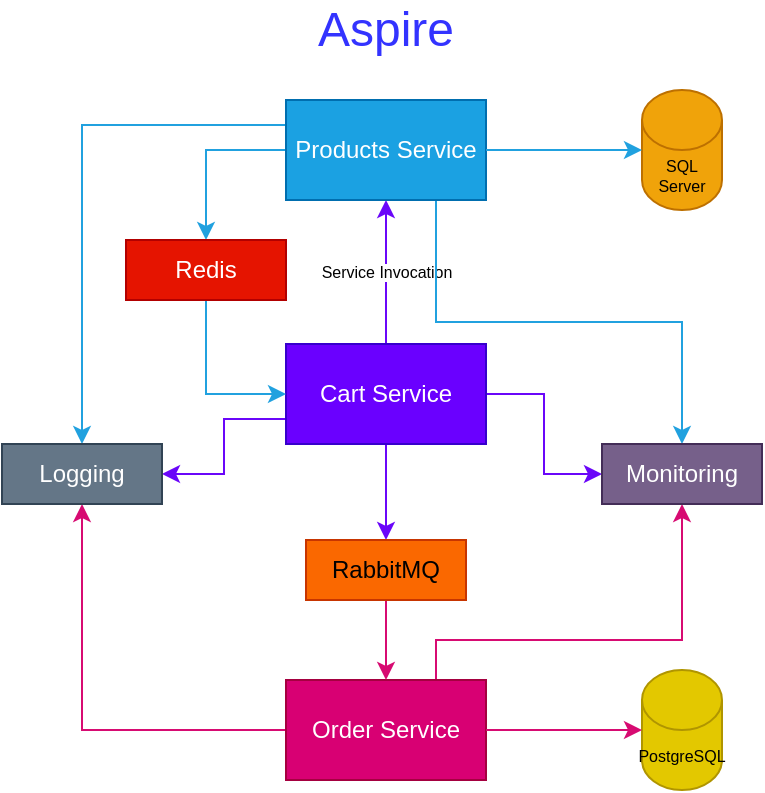 <mxfile>
    <diagram name="Page-1" id="kffOY4-sdVyQBG3QjQpt">
        <mxGraphModel dx="585" dy="779" grid="1" gridSize="10" guides="1" tooltips="1" connect="1" arrows="1" fold="1" page="1" pageScale="1" pageWidth="583" pageHeight="413" math="0" shadow="0">
            <root>
                <mxCell id="0"/>
                <mxCell id="1" parent="0"/>
                <mxCell id="2nMJhew8hay7yW6yprE_-8" value="Service Invocation" style="edgeStyle=orthogonalEdgeStyle;rounded=0;orthogonalLoop=1;jettySize=auto;html=1;entryX=0.5;entryY=1;entryDx=0;entryDy=0;strokeColor=#6a06f9;fontSize=8;" parent="1" source="2nMJhew8hay7yW6yprE_-1" target="2nMJhew8hay7yW6yprE_-2" edge="1">
                    <mxGeometry relative="1" as="geometry"/>
                </mxCell>
                <mxCell id="2nMJhew8hay7yW6yprE_-9" style="edgeStyle=orthogonalEdgeStyle;rounded=0;orthogonalLoop=1;jettySize=auto;html=1;entryX=0.5;entryY=0;entryDx=0;entryDy=0;strokeColor=#6a06f9;" parent="1" source="2nMJhew8hay7yW6yprE_-1" target="2nMJhew8hay7yW6yprE_-4" edge="1">
                    <mxGeometry relative="1" as="geometry"/>
                </mxCell>
                <mxCell id="2nMJhew8hay7yW6yprE_-18" style="edgeStyle=orthogonalEdgeStyle;rounded=0;orthogonalLoop=1;jettySize=auto;html=1;strokeColor=#6a06f9;" parent="1" source="2nMJhew8hay7yW6yprE_-1" target="2nMJhew8hay7yW6yprE_-16" edge="1">
                    <mxGeometry relative="1" as="geometry"/>
                </mxCell>
                <mxCell id="2nMJhew8hay7yW6yprE_-22" style="edgeStyle=orthogonalEdgeStyle;rounded=0;orthogonalLoop=1;jettySize=auto;html=1;exitX=0;exitY=0.75;exitDx=0;exitDy=0;entryX=1;entryY=0.5;entryDx=0;entryDy=0;strokeColor=#6a06f9;" parent="1" source="2nMJhew8hay7yW6yprE_-1" target="2nMJhew8hay7yW6yprE_-21" edge="1">
                    <mxGeometry relative="1" as="geometry"/>
                </mxCell>
                <mxCell id="2nMJhew8hay7yW6yprE_-1" value="Cart Service" style="rounded=0;whiteSpace=wrap;html=1;fillColor=#6a00ff;fontColor=#ffffff;strokeColor=#3700CC;" parent="1" vertex="1">
                    <mxGeometry x="242" y="182" width="100" height="50" as="geometry"/>
                </mxCell>
                <mxCell id="2nMJhew8hay7yW6yprE_-6" style="edgeStyle=orthogonalEdgeStyle;rounded=0;orthogonalLoop=1;jettySize=auto;html=1;entryX=0.5;entryY=0;entryDx=0;entryDy=0;exitX=0;exitY=0.5;exitDx=0;exitDy=0;strokeColor=#21a1df;" parent="1" source="2nMJhew8hay7yW6yprE_-2" target="2nMJhew8hay7yW6yprE_-5" edge="1">
                    <mxGeometry relative="1" as="geometry"/>
                </mxCell>
                <mxCell id="2nMJhew8hay7yW6yprE_-17" style="edgeStyle=orthogonalEdgeStyle;rounded=0;orthogonalLoop=1;jettySize=auto;html=1;exitX=0.75;exitY=1;exitDx=0;exitDy=0;entryX=0.5;entryY=0;entryDx=0;entryDy=0;strokeColor=#21a1df;" parent="1" source="2nMJhew8hay7yW6yprE_-2" target="2nMJhew8hay7yW6yprE_-16" edge="1">
                    <mxGeometry relative="1" as="geometry"/>
                </mxCell>
                <mxCell id="2nMJhew8hay7yW6yprE_-24" style="edgeStyle=orthogonalEdgeStyle;rounded=0;orthogonalLoop=1;jettySize=auto;html=1;exitX=0;exitY=0.25;exitDx=0;exitDy=0;strokeColor=#21a1df;" parent="1" source="2nMJhew8hay7yW6yprE_-2" target="2nMJhew8hay7yW6yprE_-21" edge="1">
                    <mxGeometry relative="1" as="geometry"/>
                </mxCell>
                <mxCell id="2nMJhew8hay7yW6yprE_-2" value="Products Service" style="rounded=0;whiteSpace=wrap;html=1;fillColor=#1ba1e2;fontColor=#ffffff;strokeColor=#006EAF;" parent="1" vertex="1">
                    <mxGeometry x="242" y="60" width="100" height="50" as="geometry"/>
                </mxCell>
                <mxCell id="2nMJhew8hay7yW6yprE_-20" style="edgeStyle=orthogonalEdgeStyle;rounded=0;orthogonalLoop=1;jettySize=auto;html=1;exitX=0.75;exitY=0;exitDx=0;exitDy=0;entryX=0.5;entryY=1;entryDx=0;entryDy=0;strokeColor=#d70b72;" parent="1" source="2nMJhew8hay7yW6yprE_-3" target="2nMJhew8hay7yW6yprE_-16" edge="1">
                    <mxGeometry relative="1" as="geometry">
                        <Array as="points">
                            <mxPoint x="317" y="330"/>
                            <mxPoint x="440" y="330"/>
                        </Array>
                    </mxGeometry>
                </mxCell>
                <mxCell id="2nMJhew8hay7yW6yprE_-23" style="edgeStyle=orthogonalEdgeStyle;rounded=0;orthogonalLoop=1;jettySize=auto;html=1;entryX=0.5;entryY=1;entryDx=0;entryDy=0;strokeColor=#d70b72;" parent="1" source="2nMJhew8hay7yW6yprE_-3" target="2nMJhew8hay7yW6yprE_-21" edge="1">
                    <mxGeometry relative="1" as="geometry"/>
                </mxCell>
                <mxCell id="2nMJhew8hay7yW6yprE_-3" value="Order Service" style="rounded=0;whiteSpace=wrap;html=1;fillColor=#d80073;fontColor=#ffffff;strokeColor=#A50040;" parent="1" vertex="1">
                    <mxGeometry x="242" y="350" width="100" height="50" as="geometry"/>
                </mxCell>
                <mxCell id="2nMJhew8hay7yW6yprE_-10" style="edgeStyle=orthogonalEdgeStyle;rounded=0;orthogonalLoop=1;jettySize=auto;html=1;entryX=0.5;entryY=0;entryDx=0;entryDy=0;strokeColor=#d70b72;" parent="1" source="2nMJhew8hay7yW6yprE_-4" target="2nMJhew8hay7yW6yprE_-3" edge="1">
                    <mxGeometry relative="1" as="geometry"/>
                </mxCell>
                <mxCell id="2nMJhew8hay7yW6yprE_-4" value="RabbitMQ" style="rounded=0;whiteSpace=wrap;html=1;fillColor=#fa6800;fontColor=#000000;strokeColor=#C73500;" parent="1" vertex="1">
                    <mxGeometry x="252" y="280" width="80" height="30" as="geometry"/>
                </mxCell>
                <mxCell id="2nMJhew8hay7yW6yprE_-7" style="edgeStyle=orthogonalEdgeStyle;rounded=0;orthogonalLoop=1;jettySize=auto;html=1;entryX=0;entryY=0.5;entryDx=0;entryDy=0;strokeColor=#21a1df;" parent="1" source="2nMJhew8hay7yW6yprE_-5" target="2nMJhew8hay7yW6yprE_-1" edge="1">
                    <mxGeometry relative="1" as="geometry"/>
                </mxCell>
                <mxCell id="2nMJhew8hay7yW6yprE_-5" value="Redis" style="rounded=0;whiteSpace=wrap;html=1;fillColor=#e51400;fontColor=#ffffff;strokeColor=#B20000;" parent="1" vertex="1">
                    <mxGeometry x="162" y="130" width="80" height="30" as="geometry"/>
                </mxCell>
                <mxCell id="2nMJhew8hay7yW6yprE_-11" value="SQL Server" style="shape=cylinder3;whiteSpace=wrap;html=1;boundedLbl=1;backgroundOutline=1;size=15;fontSize=8;fillColor=#f0a30a;fontColor=#000000;strokeColor=#BD7000;" parent="1" vertex="1">
                    <mxGeometry x="420" y="55" width="40" height="60" as="geometry"/>
                </mxCell>
                <mxCell id="2nMJhew8hay7yW6yprE_-12" value="PostgreSQL" style="shape=cylinder3;whiteSpace=wrap;html=1;boundedLbl=1;backgroundOutline=1;size=15;fontSize=8;fillColor=#e3c800;fontColor=#000000;strokeColor=#B09500;" parent="1" vertex="1">
                    <mxGeometry x="420" y="345" width="40" height="60" as="geometry"/>
                </mxCell>
                <mxCell id="2nMJhew8hay7yW6yprE_-13" style="edgeStyle=orthogonalEdgeStyle;rounded=0;orthogonalLoop=1;jettySize=auto;html=1;entryX=0;entryY=0.5;entryDx=0;entryDy=0;entryPerimeter=0;strokeColor=#21a1df;" parent="1" source="2nMJhew8hay7yW6yprE_-2" target="2nMJhew8hay7yW6yprE_-11" edge="1">
                    <mxGeometry relative="1" as="geometry"/>
                </mxCell>
                <mxCell id="2nMJhew8hay7yW6yprE_-14" style="edgeStyle=orthogonalEdgeStyle;rounded=0;orthogonalLoop=1;jettySize=auto;html=1;entryX=0;entryY=0.5;entryDx=0;entryDy=0;entryPerimeter=0;strokeColor=#d70b72;" parent="1" source="2nMJhew8hay7yW6yprE_-3" target="2nMJhew8hay7yW6yprE_-12" edge="1">
                    <mxGeometry relative="1" as="geometry"/>
                </mxCell>
                <mxCell id="2nMJhew8hay7yW6yprE_-15" value="Aspire" style="text;html=1;strokeColor=none;fillColor=none;align=center;verticalAlign=middle;whiteSpace=wrap;rounded=0;fontSize=24;fontColor=#3333FF;" parent="1" vertex="1">
                    <mxGeometry x="262" y="10" width="60" height="30" as="geometry"/>
                </mxCell>
                <mxCell id="2nMJhew8hay7yW6yprE_-16" value="Monitoring" style="rounded=0;whiteSpace=wrap;html=1;fillColor=#76608a;fontColor=#ffffff;strokeColor=#432D57;" parent="1" vertex="1">
                    <mxGeometry x="400" y="232" width="80" height="30" as="geometry"/>
                </mxCell>
                <mxCell id="2nMJhew8hay7yW6yprE_-21" value="Logging" style="rounded=0;whiteSpace=wrap;html=1;fillColor=#647687;fontColor=#ffffff;strokeColor=#314354;" parent="1" vertex="1">
                    <mxGeometry x="100" y="232" width="80" height="30" as="geometry"/>
                </mxCell>
            </root>
        </mxGraphModel>
    </diagram>
</mxfile>